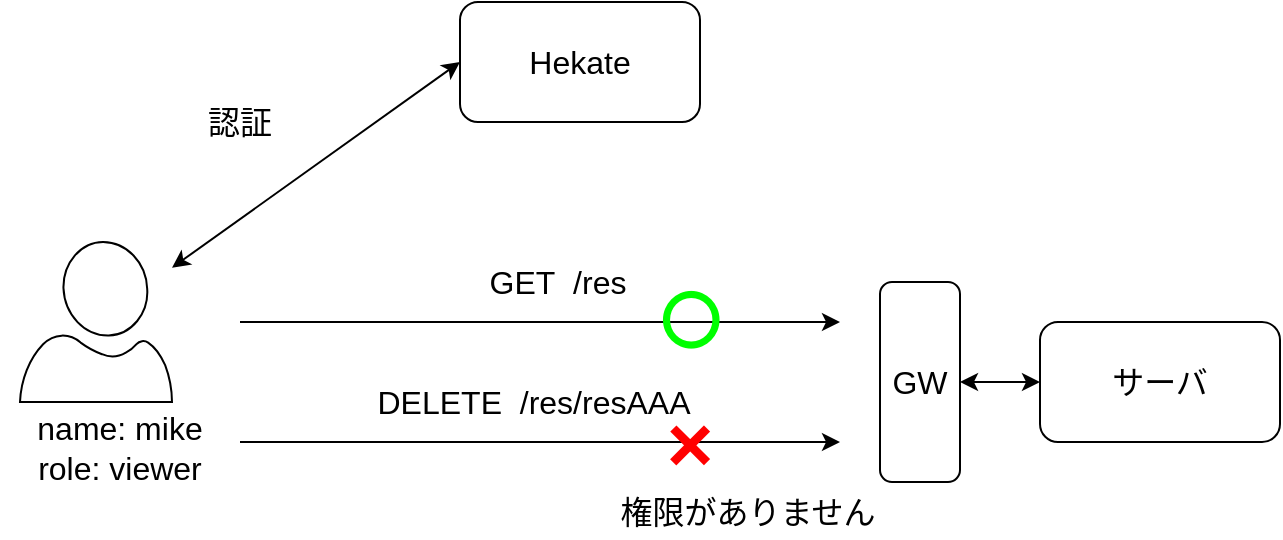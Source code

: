 <mxfile version="13.2.1" type="device"><diagram id="QQzCbuoW3Dp7D6Xhqtu0" name="Page-1"><mxGraphModel dx="1422" dy="762" grid="1" gridSize="10" guides="1" tooltips="1" connect="1" arrows="1" fold="1" page="1" pageScale="1" pageWidth="827" pageHeight="1169" math="0" shadow="0"><root><mxCell id="0"/><mxCell id="1" parent="0"/><mxCell id="9gGiFMbPDLOZBWBYo9YS-1" value="サーバ" style="rounded=1;whiteSpace=wrap;html=1;fontSize=16;" vertex="1" parent="1"><mxGeometry x="610" y="390" width="120" height="60" as="geometry"/></mxCell><mxCell id="9gGiFMbPDLOZBWBYo9YS-2" value="GW" style="rounded=1;whiteSpace=wrap;html=1;fontSize=16;" vertex="1" parent="1"><mxGeometry x="530" y="370" width="40" height="100" as="geometry"/></mxCell><mxCell id="9gGiFMbPDLOZBWBYo9YS-3" value="Hekate" style="rounded=1;whiteSpace=wrap;html=1;fontSize=16;" vertex="1" parent="1"><mxGeometry x="320" y="230" width="120" height="60" as="geometry"/></mxCell><mxCell id="9gGiFMbPDLOZBWBYo9YS-4" value="" style="endArrow=classic;startArrow=classic;html=1;exitX=1;exitY=0.5;exitDx=0;exitDy=0;entryX=0;entryY=0.5;entryDx=0;entryDy=0;" edge="1" parent="1" source="9gGiFMbPDLOZBWBYo9YS-2" target="9gGiFMbPDLOZBWBYo9YS-1"><mxGeometry width="50" height="50" relative="1" as="geometry"><mxPoint x="700" y="440" as="sourcePoint"/><mxPoint x="750" y="390" as="targetPoint"/></mxGeometry></mxCell><mxCell id="9gGiFMbPDLOZBWBYo9YS-6" value="" style="verticalLabelPosition=bottom;html=1;verticalAlign=top;align=center;strokeColor=#000000;fillColor=none;shape=mxgraph.azure.user;gradientColor=#ffffff;strokeWidth=1;" vertex="1" parent="1"><mxGeometry x="100" y="350" width="76" height="80" as="geometry"/></mxCell><mxCell id="9gGiFMbPDLOZBWBYo9YS-7" value="&lt;font style=&quot;font-size: 16px&quot;&gt;name: mike&lt;br&gt;role: viewer&lt;/font&gt;" style="text;html=1;strokeColor=none;fillColor=none;align=center;verticalAlign=middle;whiteSpace=wrap;rounded=0;" vertex="1" parent="1"><mxGeometry x="90" y="430" width="120" height="45" as="geometry"/></mxCell><mxCell id="9gGiFMbPDLOZBWBYo9YS-8" value="" style="endArrow=classic;startArrow=classic;html=1;fontSize=16;entryX=0;entryY=0.5;entryDx=0;entryDy=0;" edge="1" parent="1" source="9gGiFMbPDLOZBWBYo9YS-6" target="9gGiFMbPDLOZBWBYo9YS-3"><mxGeometry width="50" height="50" relative="1" as="geometry"><mxPoint x="260" y="330" as="sourcePoint"/><mxPoint x="310" y="280" as="targetPoint"/></mxGeometry></mxCell><mxCell id="9gGiFMbPDLOZBWBYo9YS-9" value="認証" style="text;html=1;strokeColor=none;fillColor=none;align=center;verticalAlign=middle;whiteSpace=wrap;rounded=0;fontSize=16;" vertex="1" parent="1"><mxGeometry x="190" y="280" width="40" height="20" as="geometry"/></mxCell><mxCell id="9gGiFMbPDLOZBWBYo9YS-10" value="" style="endArrow=classic;html=1;fontSize=16;" edge="1" parent="1"><mxGeometry width="50" height="50" relative="1" as="geometry"><mxPoint x="210" y="390" as="sourcePoint"/><mxPoint x="510" y="390" as="targetPoint"/></mxGeometry></mxCell><mxCell id="9gGiFMbPDLOZBWBYo9YS-11" value="GET&amp;nbsp; /res" style="text;html=1;strokeColor=none;fillColor=none;align=center;verticalAlign=middle;whiteSpace=wrap;rounded=0;fontSize=16;" vertex="1" parent="1"><mxGeometry x="324" y="360" width="90" height="20" as="geometry"/></mxCell><mxCell id="9gGiFMbPDLOZBWBYo9YS-13" value="" style="endArrow=classic;html=1;fontSize=16;" edge="1" parent="1"><mxGeometry width="50" height="50" relative="1" as="geometry"><mxPoint x="210" y="450" as="sourcePoint"/><mxPoint x="510" y="450" as="targetPoint"/></mxGeometry></mxCell><mxCell id="9gGiFMbPDLOZBWBYo9YS-14" value="DELETE&amp;nbsp; /res/resAAA" style="text;html=1;strokeColor=none;fillColor=none;align=center;verticalAlign=middle;whiteSpace=wrap;rounded=0;fontSize=16;" vertex="1" parent="1"><mxGeometry x="274" y="420" width="166" height="20" as="geometry"/></mxCell><mxCell id="9gGiFMbPDLOZBWBYo9YS-19" value="&lt;font color=&quot;#00ff00&quot; style=&quot;font-size: 30px;&quot;&gt;〇&lt;/font&gt;" style="text;html=1;strokeColor=none;fillColor=none;align=center;verticalAlign=middle;whiteSpace=wrap;rounded=0;fontSize=30;strokeWidth=1;fontStyle=1" vertex="1" parent="1"><mxGeometry x="410" y="370" width="50" height="40" as="geometry"/></mxCell><mxCell id="9gGiFMbPDLOZBWBYo9YS-20" value="&lt;font style=&quot;font-size: 40px&quot; color=&quot;#ff0000&quot;&gt;×&lt;/font&gt;" style="text;html=1;strokeColor=none;fillColor=none;align=center;verticalAlign=middle;whiteSpace=wrap;rounded=0;fontSize=30;strokeWidth=1;fontStyle=1" vertex="1" parent="1"><mxGeometry x="410" y="430" width="50" height="40" as="geometry"/></mxCell><mxCell id="9gGiFMbPDLOZBWBYo9YS-21" value="&lt;font style=&quot;font-size: 16px&quot;&gt;権限がありません&lt;/font&gt;" style="text;html=1;strokeColor=none;fillColor=none;align=center;verticalAlign=middle;whiteSpace=wrap;rounded=0;fontSize=30;" vertex="1" parent="1"><mxGeometry x="274" y="470" width="380" height="20" as="geometry"/></mxCell></root></mxGraphModel></diagram></mxfile>